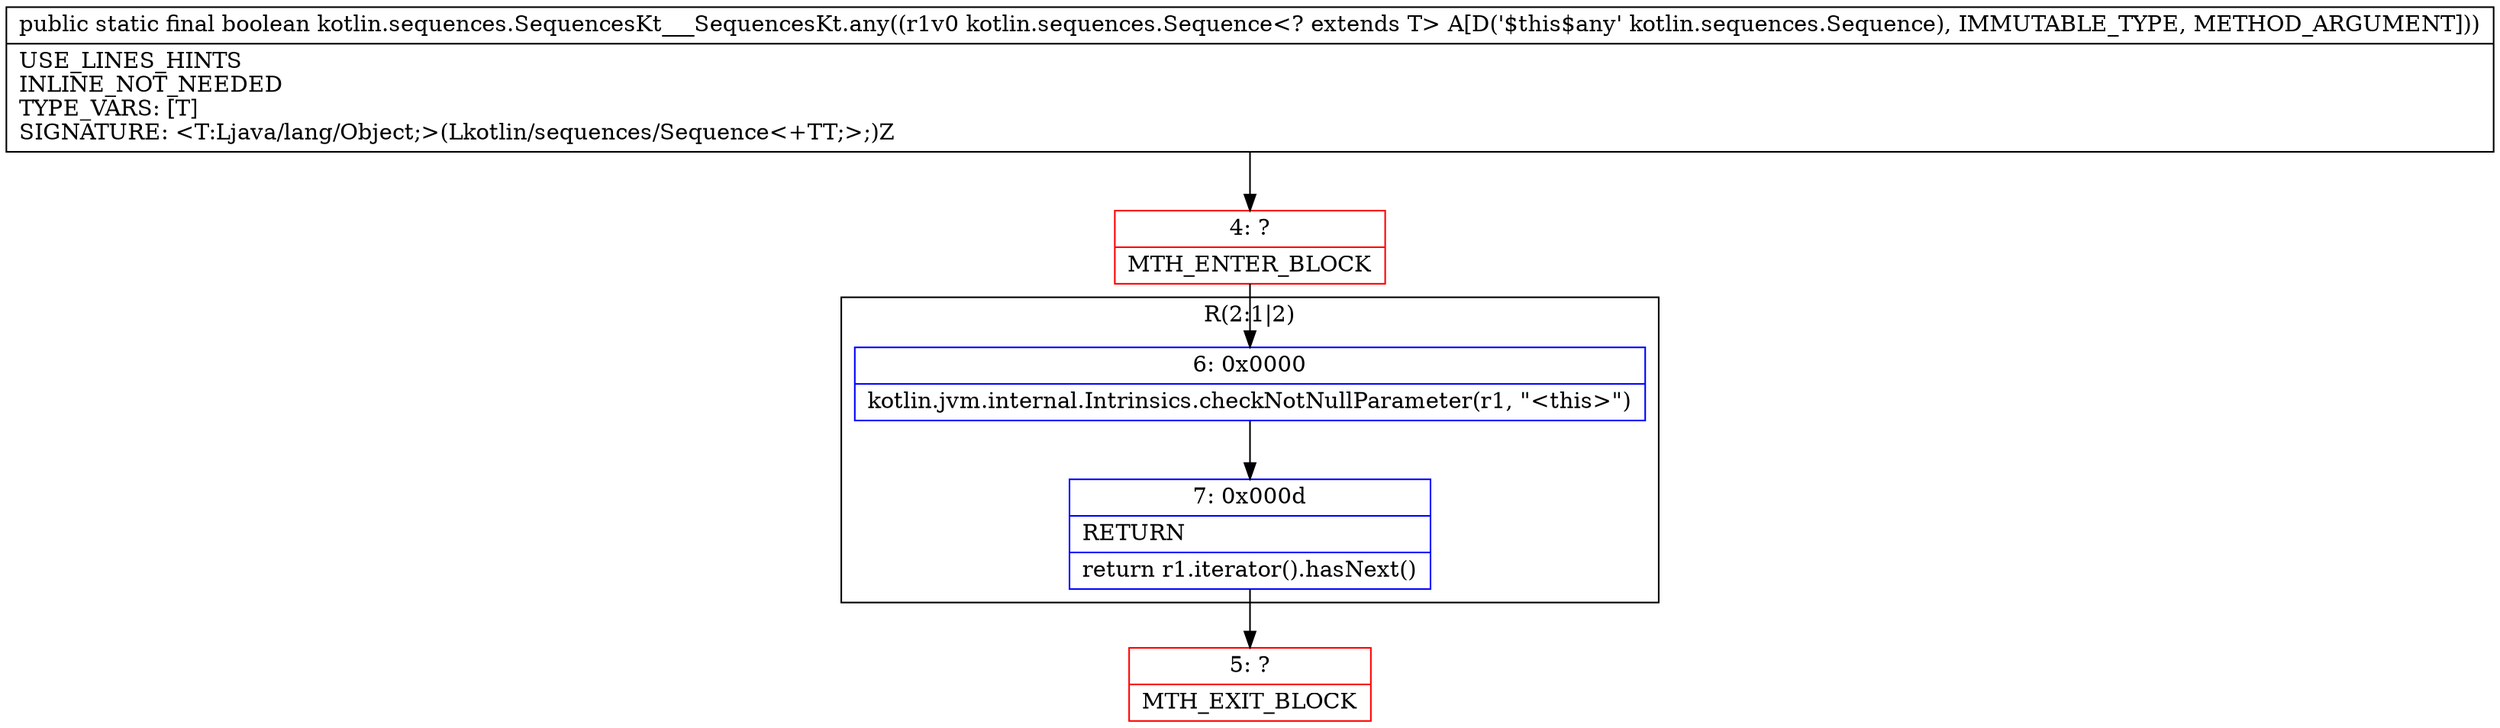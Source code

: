 digraph "CFG forkotlin.sequences.SequencesKt___SequencesKt.any(Lkotlin\/sequences\/Sequence;)Z" {
subgraph cluster_Region_1569830018 {
label = "R(2:1|2)";
node [shape=record,color=blue];
Node_6 [shape=record,label="{6\:\ 0x0000|kotlin.jvm.internal.Intrinsics.checkNotNullParameter(r1, \"\<this\>\")\l}"];
Node_7 [shape=record,label="{7\:\ 0x000d|RETURN\l|return r1.iterator().hasNext()\l}"];
}
Node_4 [shape=record,color=red,label="{4\:\ ?|MTH_ENTER_BLOCK\l}"];
Node_5 [shape=record,color=red,label="{5\:\ ?|MTH_EXIT_BLOCK\l}"];
MethodNode[shape=record,label="{public static final boolean kotlin.sequences.SequencesKt___SequencesKt.any((r1v0 kotlin.sequences.Sequence\<? extends T\> A[D('$this$any' kotlin.sequences.Sequence), IMMUTABLE_TYPE, METHOD_ARGUMENT]))  | USE_LINES_HINTS\lINLINE_NOT_NEEDED\lTYPE_VARS: [T]\lSIGNATURE: \<T:Ljava\/lang\/Object;\>(Lkotlin\/sequences\/Sequence\<+TT;\>;)Z\l}"];
MethodNode -> Node_4;Node_6 -> Node_7;
Node_7 -> Node_5;
Node_4 -> Node_6;
}

